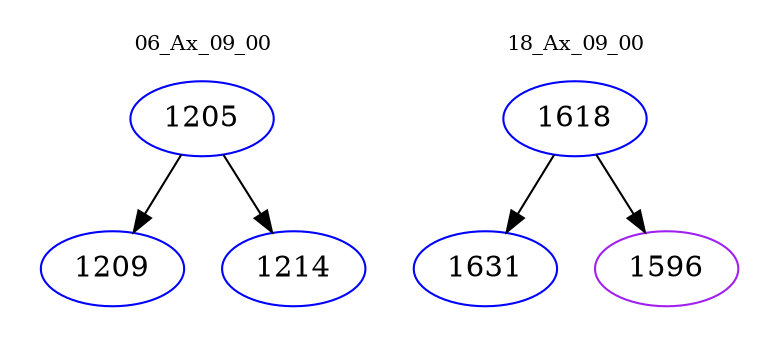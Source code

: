 digraph{
subgraph cluster_0 {
color = white
label = "06_Ax_09_00";
fontsize=10;
T0_1205 [label="1205", color="blue"]
T0_1205 -> T0_1209 [color="black"]
T0_1209 [label="1209", color="blue"]
T0_1205 -> T0_1214 [color="black"]
T0_1214 [label="1214", color="blue"]
}
subgraph cluster_1 {
color = white
label = "18_Ax_09_00";
fontsize=10;
T1_1618 [label="1618", color="blue"]
T1_1618 -> T1_1631 [color="black"]
T1_1631 [label="1631", color="blue"]
T1_1618 -> T1_1596 [color="black"]
T1_1596 [label="1596", color="purple"]
}
}
